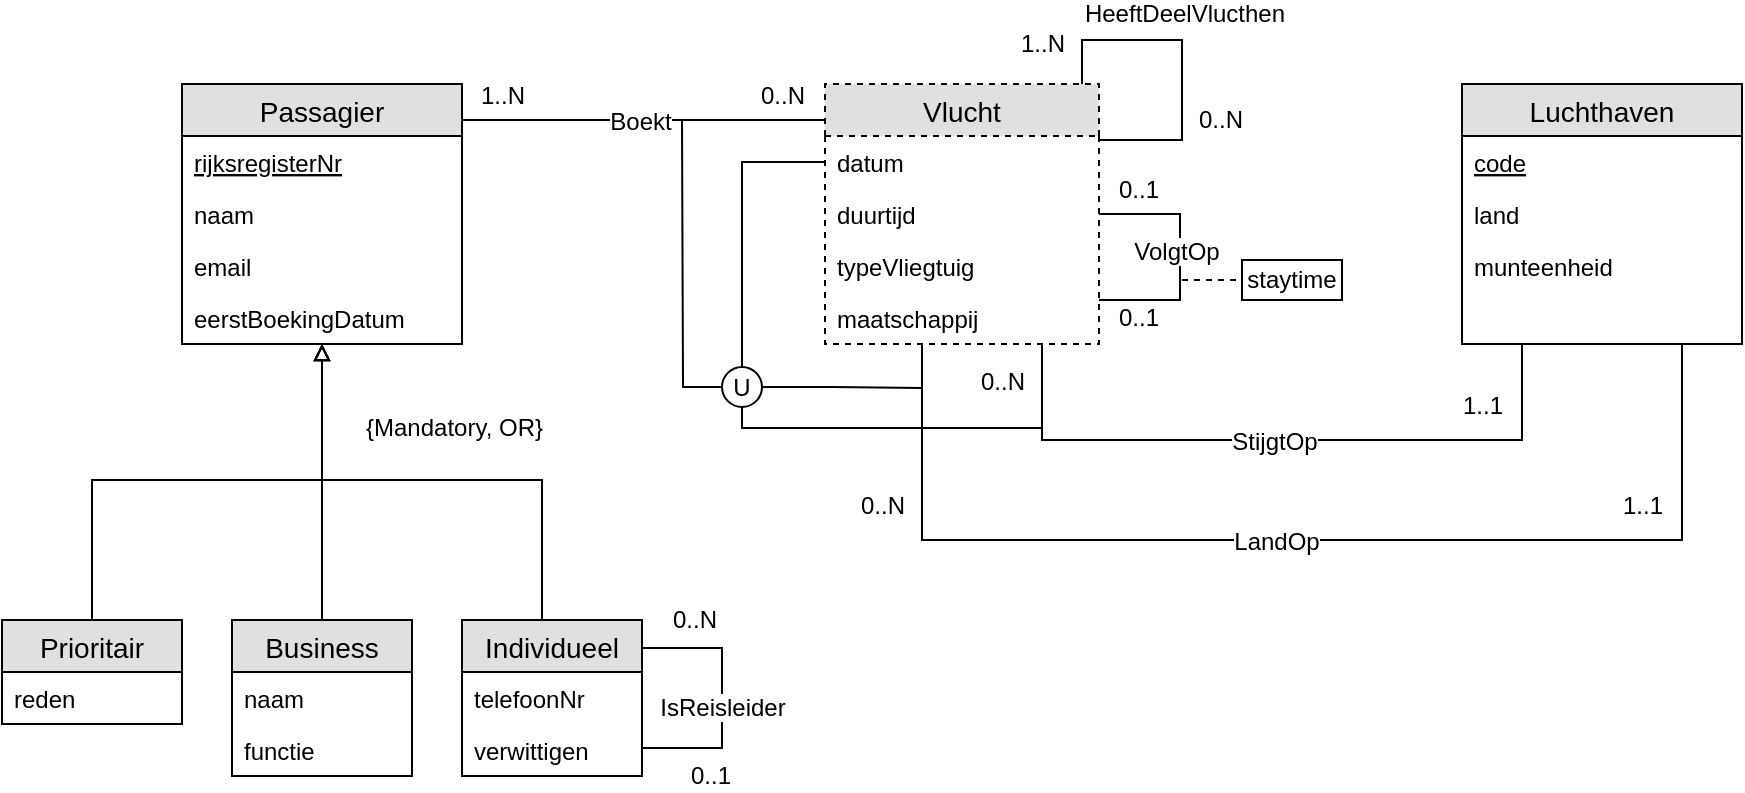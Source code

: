 <mxfile version="11.3.0" type="device" pages="1"><diagram id="qy5-HXtUIFuq6KEqq2z5" name="Page-1"><mxGraphModel dx="1825" dy="716" grid="1" gridSize="10" guides="1" tooltips="1" connect="1" arrows="1" fold="1" page="1" pageScale="1" pageWidth="850" pageHeight="1100" math="0" shadow="0"><root><mxCell id="0"/><mxCell id="1" parent="0"/><mxCell id="NzCg9h0oM0mjElVxvEdH-10" value="Passagier" style="swimlane;fontStyle=0;childLayout=stackLayout;horizontal=1;startSize=26;fillColor=#e0e0e0;horizontalStack=0;resizeParent=1;resizeParentMax=0;resizeLast=0;collapsible=1;marginBottom=0;swimlaneFillColor=#ffffff;align=center;fontSize=14;html=0;" parent="1" vertex="1"><mxGeometry x="30" y="322" width="140" height="130" as="geometry"><mxRectangle x="60" y="147" width="70" height="26" as="alternateBounds"/></mxGeometry></mxCell><mxCell id="NzCg9h0oM0mjElVxvEdH-11" value="rijksregisterNr" style="text;strokeColor=none;fillColor=none;spacingLeft=4;spacingRight=4;overflow=hidden;rotatable=0;points=[[0,0.5],[1,0.5]];portConstraint=eastwest;fontSize=12;fontStyle=4" parent="NzCg9h0oM0mjElVxvEdH-10" vertex="1"><mxGeometry y="26" width="140" height="26" as="geometry"/></mxCell><mxCell id="NzCg9h0oM0mjElVxvEdH-12" value="naam" style="text;strokeColor=none;fillColor=none;spacingLeft=4;spacingRight=4;overflow=hidden;rotatable=0;points=[[0,0.5],[1,0.5]];portConstraint=eastwest;fontSize=12;" parent="NzCg9h0oM0mjElVxvEdH-10" vertex="1"><mxGeometry y="52" width="140" height="26" as="geometry"/></mxCell><mxCell id="NzCg9h0oM0mjElVxvEdH-13" value="email" style="text;strokeColor=none;fillColor=none;spacingLeft=4;spacingRight=4;overflow=hidden;rotatable=0;points=[[0,0.5],[1,0.5]];portConstraint=eastwest;fontSize=12;" parent="NzCg9h0oM0mjElVxvEdH-10" vertex="1"><mxGeometry y="78" width="140" height="26" as="geometry"/></mxCell><mxCell id="pvzPDyKhyrljW11jAaRo-9" value="eerstBoekingDatum" style="text;strokeColor=none;fillColor=none;spacingLeft=4;spacingRight=4;overflow=hidden;rotatable=0;points=[[0,0.5],[1,0.5]];portConstraint=eastwest;fontSize=12;" parent="NzCg9h0oM0mjElVxvEdH-10" vertex="1"><mxGeometry y="104" width="140" height="26" as="geometry"/></mxCell><mxCell id="OyYPKi7f134DIrcycJwE-30" value="Vlucht" style="swimlane;fontStyle=0;childLayout=stackLayout;horizontal=1;startSize=26;fillColor=#e0e0e0;horizontalStack=0;resizeParent=1;resizeParentMax=0;resizeLast=0;collapsible=1;marginBottom=0;swimlaneFillColor=#ffffff;align=center;fontSize=14;html=0;dashed=1;" parent="1" vertex="1"><mxGeometry x="351.5" y="322" width="137" height="130" as="geometry"><mxRectangle x="390" y="147" width="70" height="26" as="alternateBounds"/></mxGeometry></mxCell><mxCell id="OyYPKi7f134DIrcycJwE-31" value="datum" style="text;strokeColor=none;fillColor=none;spacingLeft=4;spacingRight=4;overflow=hidden;rotatable=0;points=[[0,0.5],[1,0.5]];portConstraint=eastwest;fontSize=12;fontStyle=0;rounded=0;verticalAlign=top;" parent="OyYPKi7f134DIrcycJwE-30" vertex="1"><mxGeometry y="26" width="137" height="26" as="geometry"/></mxCell><mxCell id="OyYPKi7f134DIrcycJwE-32" value="duurtijd" style="text;strokeColor=none;fillColor=none;spacingLeft=4;spacingRight=4;overflow=hidden;rotatable=0;points=[[0,0.5],[1,0.5]];portConstraint=eastwest;fontSize=12;" parent="OyYPKi7f134DIrcycJwE-30" vertex="1"><mxGeometry y="52" width="137" height="26" as="geometry"/></mxCell><mxCell id="OyYPKi7f134DIrcycJwE-33" value="typeVliegtuig" style="text;strokeColor=none;fillColor=none;spacingLeft=4;spacingRight=4;overflow=hidden;rotatable=0;points=[[0,0.5],[1,0.5]];portConstraint=eastwest;fontSize=12;" parent="OyYPKi7f134DIrcycJwE-30" vertex="1"><mxGeometry y="78" width="137" height="26" as="geometry"/></mxCell><mxCell id="pvzPDyKhyrljW11jAaRo-11" value="maatschappij" style="text;strokeColor=none;fillColor=none;spacingLeft=4;spacingRight=4;overflow=hidden;rotatable=0;points=[[0,0.5],[1,0.5]];portConstraint=eastwest;fontSize=12;" parent="OyYPKi7f134DIrcycJwE-30" vertex="1"><mxGeometry y="104" width="137" height="26" as="geometry"/></mxCell><mxCell id="OyYPKi7f134DIrcycJwE-66" value="" style="endArrow=none;dashed=1;html=1;" parent="1" target="OyYPKi7f134DIrcycJwE-68" edge="1"><mxGeometry width="50" height="50" relative="1" as="geometry"><mxPoint x="530" y="420" as="sourcePoint"/><mxPoint x="800" y="351" as="targetPoint"/></mxGeometry></mxCell><mxCell id="OyYPKi7f134DIrcycJwE-68" value="staytime" style="rounded=0;whiteSpace=wrap;html=1;" parent="1" vertex="1"><mxGeometry x="560" y="410" width="50" height="20" as="geometry"/></mxCell><mxCell id="pvzPDyKhyrljW11jAaRo-5" value="Luchthaven" style="swimlane;fontStyle=0;childLayout=stackLayout;horizontal=1;startSize=26;fillColor=#e0e0e0;horizontalStack=0;resizeParent=1;resizeParentMax=0;resizeLast=0;collapsible=1;marginBottom=0;swimlaneFillColor=#ffffff;align=center;fontSize=14;html=0;" parent="1" vertex="1"><mxGeometry x="670" y="322" width="140" height="130" as="geometry"><mxRectangle x="60" y="147" width="70" height="26" as="alternateBounds"/></mxGeometry></mxCell><mxCell id="pvzPDyKhyrljW11jAaRo-6" value="code" style="text;strokeColor=none;fillColor=none;spacingLeft=4;spacingRight=4;overflow=hidden;rotatable=0;points=[[0,0.5],[1,0.5]];portConstraint=eastwest;fontSize=12;fontStyle=4" parent="pvzPDyKhyrljW11jAaRo-5" vertex="1"><mxGeometry y="26" width="140" height="26" as="geometry"/></mxCell><mxCell id="pvzPDyKhyrljW11jAaRo-7" value="land" style="text;strokeColor=none;fillColor=none;spacingLeft=4;spacingRight=4;overflow=hidden;rotatable=0;points=[[0,0.5],[1,0.5]];portConstraint=eastwest;fontSize=12;" parent="pvzPDyKhyrljW11jAaRo-5" vertex="1"><mxGeometry y="52" width="140" height="26" as="geometry"/></mxCell><mxCell id="pvzPDyKhyrljW11jAaRo-8" value="munteenheid" style="text;strokeColor=none;fillColor=none;spacingLeft=4;spacingRight=4;overflow=hidden;rotatable=0;points=[[0,0.5],[1,0.5]];portConstraint=eastwest;fontSize=12;" parent="pvzPDyKhyrljW11jAaRo-5" vertex="1"><mxGeometry y="78" width="140" height="52" as="geometry"/></mxCell><mxCell id="pvzPDyKhyrljW11jAaRo-12" value="" style="edgeStyle=orthogonalEdgeStyle;fontSize=12;html=1;endArrow=none;jumpSize=6;strokeWidth=1;endFill=0;rounded=0;jumpStyle=none;" parent="1" source="OyYPKi7f134DIrcycJwE-30" target="pvzPDyKhyrljW11jAaRo-5" edge="1"><mxGeometry width="100" height="100" relative="1" as="geometry"><mxPoint x="310" y="509.286" as="sourcePoint"/><mxPoint x="468.5" y="509.286" as="targetPoint"/><Array as="points"><mxPoint x="460" y="500"/><mxPoint x="700" y="500"/></Array></mxGeometry></mxCell><mxCell id="pvzPDyKhyrljW11jAaRo-14" value="0..N" style="text;html=1;resizable=0;points=[];align=center;verticalAlign=middle;labelBackgroundColor=#ffffff;" parent="pvzPDyKhyrljW11jAaRo-12" vertex="1" connectable="0"><mxGeometry x="-0.884" y="-1" relative="1" as="geometry"><mxPoint x="-19" y="-1" as="offset"/></mxGeometry></mxCell><mxCell id="pvzPDyKhyrljW11jAaRo-15" value="1..1" style="text;html=1;resizable=0;points=[];align=center;verticalAlign=middle;labelBackgroundColor=#ffffff;" parent="pvzPDyKhyrljW11jAaRo-12" vertex="1" connectable="0"><mxGeometry x="0.83" y="1" relative="1" as="geometry"><mxPoint x="-19" y="2.5" as="offset"/></mxGeometry></mxCell><mxCell id="pvzPDyKhyrljW11jAaRo-16" value="StijgtOp" style="text;html=1;resizable=0;points=[];align=center;verticalAlign=bottom;labelBackgroundColor=#ffffff;direction=south;" parent="pvzPDyKhyrljW11jAaRo-12" vertex="1" connectable="0"><mxGeometry x="-0.025" y="-2" relative="1" as="geometry"><mxPoint y="7.5" as="offset"/></mxGeometry></mxCell><mxCell id="pvzPDyKhyrljW11jAaRo-17" value="" style="edgeStyle=orthogonalEdgeStyle;fontSize=12;html=1;endArrow=none;jumpSize=6;strokeWidth=1;endFill=0;rounded=0;jumpStyle=none;" parent="1" source="OyYPKi7f134DIrcycJwE-30" target="pvzPDyKhyrljW11jAaRo-5" edge="1"><mxGeometry width="100" height="100" relative="1" as="geometry"><mxPoint x="429.81" y="236.5" as="sourcePoint"/><mxPoint x="759.81" y="236.5" as="targetPoint"/><Array as="points"><mxPoint x="400" y="550"/><mxPoint x="780" y="550"/></Array></mxGeometry></mxCell><mxCell id="pvzPDyKhyrljW11jAaRo-18" value="0..N" style="text;html=1;resizable=0;points=[];align=center;verticalAlign=middle;labelBackgroundColor=#ffffff;" parent="pvzPDyKhyrljW11jAaRo-17" vertex="1" connectable="0"><mxGeometry x="-0.884" y="-1" relative="1" as="geometry"><mxPoint x="-19" y="47.5" as="offset"/></mxGeometry></mxCell><mxCell id="pvzPDyKhyrljW11jAaRo-19" value="1..1" style="text;html=1;resizable=0;points=[];align=center;verticalAlign=middle;labelBackgroundColor=#ffffff;" parent="pvzPDyKhyrljW11jAaRo-17" vertex="1" connectable="0"><mxGeometry x="0.83" y="1" relative="1" as="geometry"><mxPoint x="-19" y="31.5" as="offset"/></mxGeometry></mxCell><mxCell id="pvzPDyKhyrljW11jAaRo-21" value="LandOp" style="text;html=1;resizable=0;points=[];align=center;verticalAlign=middle;labelBackgroundColor=#ffffff;" parent="pvzPDyKhyrljW11jAaRo-17" vertex="1" connectable="0"><mxGeometry x="-0.099" relative="1" as="geometry"><mxPoint x="15" y="1" as="offset"/></mxGeometry></mxCell><mxCell id="pvzPDyKhyrljW11jAaRo-23" value="" style="edgeStyle=orthogonalEdgeStyle;fontSize=12;html=1;endArrow=none;jumpSize=6;strokeWidth=1;endFill=0;rounded=0;jumpStyle=none;" parent="1" source="NzCg9h0oM0mjElVxvEdH-10" target="OyYPKi7f134DIrcycJwE-30" edge="1"><mxGeometry width="100" height="100" relative="1" as="geometry"><mxPoint x="69.569" y="509.5" as="sourcePoint"/><mxPoint x="399.224" y="509.5" as="targetPoint"/><Array as="points"><mxPoint x="300" y="340"/><mxPoint x="300" y="340"/></Array></mxGeometry></mxCell><mxCell id="pvzPDyKhyrljW11jAaRo-24" value="1..N" style="text;html=1;resizable=0;points=[];align=center;verticalAlign=middle;labelBackgroundColor=#ffffff;" parent="pvzPDyKhyrljW11jAaRo-23" vertex="1" connectable="0"><mxGeometry x="-0.884" y="-1" relative="1" as="geometry"><mxPoint x="9.5" y="-13.5" as="offset"/></mxGeometry></mxCell><mxCell id="pvzPDyKhyrljW11jAaRo-25" value="0..N" style="text;html=1;resizable=0;points=[];align=center;verticalAlign=middle;labelBackgroundColor=#ffffff;" parent="pvzPDyKhyrljW11jAaRo-23" vertex="1" connectable="0"><mxGeometry x="0.83" y="1" relative="1" as="geometry"><mxPoint x="-6" y="-11.5" as="offset"/></mxGeometry></mxCell><mxCell id="pvzPDyKhyrljW11jAaRo-26" value="Boekt" style="text;html=1;resizable=0;points=[];align=center;verticalAlign=bottom;labelBackgroundColor=#ffffff;direction=south;" parent="pvzPDyKhyrljW11jAaRo-23" vertex="1" connectable="0"><mxGeometry x="-0.025" y="-2" relative="1" as="geometry"><mxPoint y="7.5" as="offset"/></mxGeometry></mxCell><mxCell id="pvzPDyKhyrljW11jAaRo-27" value="" style="edgeStyle=orthogonalEdgeStyle;fontSize=12;html=1;endArrow=none;jumpSize=6;strokeWidth=1;endFill=0;rounded=0;jumpStyle=none;" parent="1" source="OyYPKi7f134DIrcycJwE-30" target="OyYPKi7f134DIrcycJwE-30" edge="1"><mxGeometry width="100" height="100" relative="1" as="geometry"><mxPoint x="-20.529" y="536.0" as="sourcePoint"/><mxPoint x="310.059" y="536.0" as="targetPoint"/><Array as="points"><mxPoint x="529" y="387"/><mxPoint x="529" y="430"/></Array></mxGeometry></mxCell><mxCell id="pvzPDyKhyrljW11jAaRo-28" value="0..1" style="text;html=1;resizable=0;points=[];align=center;verticalAlign=middle;labelBackgroundColor=#ffffff;" parent="pvzPDyKhyrljW11jAaRo-27" vertex="1" connectable="0"><mxGeometry x="-0.884" y="-1" relative="1" as="geometry"><mxPoint x="12.5" y="-13" as="offset"/></mxGeometry></mxCell><mxCell id="pvzPDyKhyrljW11jAaRo-29" value="0..1" style="text;html=1;resizable=0;points=[];align=center;verticalAlign=middle;labelBackgroundColor=#ffffff;" parent="pvzPDyKhyrljW11jAaRo-27" vertex="1" connectable="0"><mxGeometry x="0.83" y="1" relative="1" as="geometry"><mxPoint x="8.5" y="8" as="offset"/></mxGeometry></mxCell><mxCell id="pvzPDyKhyrljW11jAaRo-30" value="VolgtOp" style="text;html=1;resizable=0;points=[];align=center;verticalAlign=bottom;labelBackgroundColor=#ffffff;direction=south;" parent="pvzPDyKhyrljW11jAaRo-27" vertex="1" connectable="0"><mxGeometry x="-0.025" y="-2" relative="1" as="geometry"><mxPoint y="7.5" as="offset"/></mxGeometry></mxCell><mxCell id="pvzPDyKhyrljW11jAaRo-32" value="U" style="ellipse;whiteSpace=wrap;html=1;aspect=fixed;" parent="1" vertex="1"><mxGeometry x="300" y="463.5" width="20" height="20" as="geometry"/></mxCell><mxCell id="pvzPDyKhyrljW11jAaRo-33" value="" style="endArrow=none;html=1;entryX=0;entryY=0.5;entryDx=0;entryDy=0;rounded=0;edgeStyle=orthogonalEdgeStyle;" parent="1" source="pvzPDyKhyrljW11jAaRo-32" target="OyYPKi7f134DIrcycJwE-31" edge="1"><mxGeometry width="50" height="50" relative="1" as="geometry"><mxPoint x="250" y="490" as="sourcePoint"/><mxPoint x="280" y="497.5" as="targetPoint"/></mxGeometry></mxCell><mxCell id="pvzPDyKhyrljW11jAaRo-34" value="" style="endArrow=none;html=1;rounded=0;edgeStyle=orthogonalEdgeStyle;" parent="1" source="pvzPDyKhyrljW11jAaRo-32" edge="1"><mxGeometry width="50" height="50" relative="1" as="geometry"><mxPoint x="320" y="473.5" as="sourcePoint"/><mxPoint x="280" y="340" as="targetPoint"/></mxGeometry></mxCell><mxCell id="pvzPDyKhyrljW11jAaRo-35" value="" style="endArrow=none;html=1;rounded=0;edgeStyle=orthogonalEdgeStyle;" parent="1" source="pvzPDyKhyrljW11jAaRo-32" edge="1"><mxGeometry width="50" height="50" relative="1" as="geometry"><mxPoint x="310.001" y="483.6" as="sourcePoint"/><mxPoint x="400" y="484" as="targetPoint"/><Array as="points"><mxPoint x="355" y="474"/><mxPoint x="400" y="474"/></Array></mxGeometry></mxCell><mxCell id="pvzPDyKhyrljW11jAaRo-36" value="" style="endArrow=none;html=1;rounded=0;edgeStyle=orthogonalEdgeStyle;" parent="1" source="pvzPDyKhyrljW11jAaRo-32" edge="1"><mxGeometry width="50" height="50" relative="1" as="geometry"><mxPoint x="329.999" y="483.6" as="sourcePoint"/><mxPoint x="460" y="494" as="targetPoint"/><Array as="points"><mxPoint x="310" y="494"/></Array></mxGeometry></mxCell><mxCell id="hg_KYpJwKlmeoMZvT7IV-1" value="" style="edgeStyle=orthogonalEdgeStyle;fontSize=12;html=1;endArrow=none;jumpSize=6;strokeWidth=1;endFill=0;rounded=0;jumpStyle=none;" parent="1" source="OyYPKi7f134DIrcycJwE-30" target="OyYPKi7f134DIrcycJwE-30" edge="1"><mxGeometry width="100" height="100" relative="1" as="geometry"><mxPoint x="459.5" y="220" as="sourcePoint"/><mxPoint x="459.5" y="263" as="targetPoint"/><Array as="points"><mxPoint x="480" y="300"/><mxPoint x="530" y="300"/><mxPoint x="530" y="350"/></Array></mxGeometry></mxCell><mxCell id="hg_KYpJwKlmeoMZvT7IV-2" value="1..N" style="text;html=1;resizable=0;points=[];align=center;verticalAlign=middle;labelBackgroundColor=#ffffff;" parent="hg_KYpJwKlmeoMZvT7IV-1" vertex="1" connectable="0"><mxGeometry x="-0.884" y="-1" relative="1" as="geometry"><mxPoint x="-21" y="-11" as="offset"/></mxGeometry></mxCell><mxCell id="hg_KYpJwKlmeoMZvT7IV-3" value="0..N" style="text;html=1;resizable=0;points=[];align=center;verticalAlign=middle;labelBackgroundColor=#ffffff;" parent="hg_KYpJwKlmeoMZvT7IV-1" vertex="1" connectable="0"><mxGeometry x="0.83" y="1" relative="1" as="geometry"><mxPoint x="46" y="-11" as="offset"/></mxGeometry></mxCell><mxCell id="hg_KYpJwKlmeoMZvT7IV-4" value="HeeftDeelVlucthen" style="text;html=1;resizable=0;points=[];align=center;verticalAlign=bottom;labelBackgroundColor=#ffffff;direction=south;" parent="hg_KYpJwKlmeoMZvT7IV-1" vertex="1" connectable="0"><mxGeometry x="-0.025" y="-2" relative="1" as="geometry"><mxPoint x="3" y="-12" as="offset"/></mxGeometry></mxCell><mxCell id="kHjjjAv74RzLgFQ9rnbx-1" value="Business" style="swimlane;fontStyle=0;childLayout=stackLayout;horizontal=1;startSize=26;fillColor=#e0e0e0;horizontalStack=0;resizeParent=1;resizeParentMax=0;resizeLast=0;collapsible=1;marginBottom=0;swimlaneFillColor=#ffffff;align=center;fontSize=14;html=0;" vertex="1" parent="1"><mxGeometry x="55" y="590" width="90" height="78" as="geometry"><mxRectangle x="60" y="147" width="70" height="26" as="alternateBounds"/></mxGeometry></mxCell><mxCell id="kHjjjAv74RzLgFQ9rnbx-2" value="naam" style="text;strokeColor=none;fillColor=none;spacingLeft=4;spacingRight=4;overflow=hidden;rotatable=0;points=[[0,0.5],[1,0.5]];portConstraint=eastwest;fontSize=12;fontStyle=0" vertex="1" parent="kHjjjAv74RzLgFQ9rnbx-1"><mxGeometry y="26" width="90" height="26" as="geometry"/></mxCell><mxCell id="kHjjjAv74RzLgFQ9rnbx-14" value="functie" style="text;strokeColor=none;fillColor=none;spacingLeft=4;spacingRight=4;overflow=hidden;rotatable=0;points=[[0,0.5],[1,0.5]];portConstraint=eastwest;fontSize=12;fontStyle=0" vertex="1" parent="kHjjjAv74RzLgFQ9rnbx-1"><mxGeometry y="52" width="90" height="26" as="geometry"/></mxCell><mxCell id="kHjjjAv74RzLgFQ9rnbx-3" value="" style="endArrow=block;html=1;endFill=0;" edge="1" parent="1" source="kHjjjAv74RzLgFQ9rnbx-1" target="NzCg9h0oM0mjElVxvEdH-10"><mxGeometry width="50" height="50" relative="1" as="geometry"><mxPoint x="120" y="560" as="sourcePoint"/><mxPoint x="170" y="510" as="targetPoint"/></mxGeometry></mxCell><mxCell id="kHjjjAv74RzLgFQ9rnbx-4" value="{Mandatory, OR}" style="text;html=1;resizable=0;points=[];autosize=1;align=left;verticalAlign=top;spacingTop=-4;" vertex="1" parent="1"><mxGeometry x="120" y="483.5" width="100" height="20" as="geometry"/></mxCell><mxCell id="kHjjjAv74RzLgFQ9rnbx-5" value="Prioritair" style="swimlane;fontStyle=0;childLayout=stackLayout;horizontal=1;startSize=26;fillColor=#e0e0e0;horizontalStack=0;resizeParent=1;resizeParentMax=0;resizeLast=0;collapsible=1;marginBottom=0;swimlaneFillColor=#ffffff;align=center;fontSize=14;html=0;" vertex="1" parent="1"><mxGeometry x="-60" y="590" width="90" height="52" as="geometry"><mxRectangle x="60" y="147" width="70" height="26" as="alternateBounds"/></mxGeometry></mxCell><mxCell id="kHjjjAv74RzLgFQ9rnbx-6" value="reden" style="text;strokeColor=none;fillColor=none;spacingLeft=4;spacingRight=4;overflow=hidden;rotatable=0;points=[[0,0.5],[1,0.5]];portConstraint=eastwest;fontSize=12;fontStyle=0" vertex="1" parent="kHjjjAv74RzLgFQ9rnbx-5"><mxGeometry y="26" width="90" height="26" as="geometry"/></mxCell><mxCell id="kHjjjAv74RzLgFQ9rnbx-7" value="" style="endArrow=block;html=1;endFill=0;edgeStyle=orthogonalEdgeStyle;rounded=0;" edge="1" parent="1" source="kHjjjAv74RzLgFQ9rnbx-5" target="NzCg9h0oM0mjElVxvEdH-10"><mxGeometry width="50" height="50" relative="1" as="geometry"><mxPoint x="110" y="600" as="sourcePoint"/><mxPoint x="110" y="462" as="targetPoint"/><Array as="points"><mxPoint x="-15" y="520"/><mxPoint x="100" y="520"/></Array></mxGeometry></mxCell><mxCell id="kHjjjAv74RzLgFQ9rnbx-8" value="Individueel" style="swimlane;fontStyle=0;childLayout=stackLayout;horizontal=1;startSize=26;fillColor=#e0e0e0;horizontalStack=0;resizeParent=1;resizeParentMax=0;resizeLast=0;collapsible=1;marginBottom=0;swimlaneFillColor=#ffffff;align=center;fontSize=14;html=0;" vertex="1" parent="1"><mxGeometry x="170" y="590" width="90" height="78" as="geometry"><mxRectangle x="60" y="147" width="70" height="26" as="alternateBounds"/></mxGeometry></mxCell><mxCell id="kHjjjAv74RzLgFQ9rnbx-9" value="telefoonNr" style="text;strokeColor=none;fillColor=none;spacingLeft=4;spacingRight=4;overflow=hidden;rotatable=0;points=[[0,0.5],[1,0.5]];portConstraint=eastwest;fontSize=12;fontStyle=0" vertex="1" parent="kHjjjAv74RzLgFQ9rnbx-8"><mxGeometry y="26" width="90" height="26" as="geometry"/></mxCell><mxCell id="kHjjjAv74RzLgFQ9rnbx-15" value="verwittigen" style="text;strokeColor=none;fillColor=none;spacingLeft=4;spacingRight=4;overflow=hidden;rotatable=0;points=[[0,0.5],[1,0.5]];portConstraint=eastwest;fontSize=12;fontStyle=0" vertex="1" parent="kHjjjAv74RzLgFQ9rnbx-8"><mxGeometry y="52" width="90" height="26" as="geometry"/></mxCell><mxCell id="kHjjjAv74RzLgFQ9rnbx-16" value="" style="edgeStyle=orthogonalEdgeStyle;fontSize=12;html=1;endArrow=none;jumpSize=6;strokeWidth=1;endFill=0;rounded=0;jumpStyle=none;" edge="1" parent="1" source="kHjjjAv74RzLgFQ9rnbx-8" target="kHjjjAv74RzLgFQ9rnbx-8"><mxGeometry width="100" height="100" relative="1" as="geometry"><mxPoint x="410" y="626" as="sourcePoint"/><mxPoint x="418.5" y="654" as="targetPoint"/><Array as="points"><mxPoint x="300" y="604"/><mxPoint x="300" y="654"/></Array></mxGeometry></mxCell><mxCell id="kHjjjAv74RzLgFQ9rnbx-17" value="0..N" style="text;html=1;resizable=0;points=[];align=center;verticalAlign=middle;labelBackgroundColor=#ffffff;" vertex="1" connectable="0" parent="kHjjjAv74RzLgFQ9rnbx-16"><mxGeometry x="-0.884" y="-1" relative="1" as="geometry"><mxPoint x="18.5" y="-15" as="offset"/></mxGeometry></mxCell><mxCell id="kHjjjAv74RzLgFQ9rnbx-18" value="0..1" style="text;html=1;resizable=0;points=[];align=center;verticalAlign=middle;labelBackgroundColor=#ffffff;" vertex="1" connectable="0" parent="kHjjjAv74RzLgFQ9rnbx-16"><mxGeometry x="0.83" y="1" relative="1" as="geometry"><mxPoint x="23" y="13" as="offset"/></mxGeometry></mxCell><mxCell id="kHjjjAv74RzLgFQ9rnbx-19" value="IsReisleider" style="text;html=1;resizable=0;points=[];align=center;verticalAlign=bottom;labelBackgroundColor=#ffffff;direction=south;" vertex="1" connectable="0" parent="kHjjjAv74RzLgFQ9rnbx-16"><mxGeometry x="-0.025" y="-2" relative="1" as="geometry"><mxPoint x="2" y="15" as="offset"/></mxGeometry></mxCell><mxCell id="kHjjjAv74RzLgFQ9rnbx-20" value="" style="endArrow=block;html=1;endFill=0;edgeStyle=orthogonalEdgeStyle;rounded=0;" edge="1" parent="1" source="kHjjjAv74RzLgFQ9rnbx-8" target="NzCg9h0oM0mjElVxvEdH-10"><mxGeometry width="50" height="50" relative="1" as="geometry"><mxPoint x="110" y="600" as="sourcePoint"/><mxPoint x="110" y="462" as="targetPoint"/><Array as="points"><mxPoint x="210" y="520"/><mxPoint x="100" y="520"/></Array></mxGeometry></mxCell></root></mxGraphModel></diagram></mxfile>